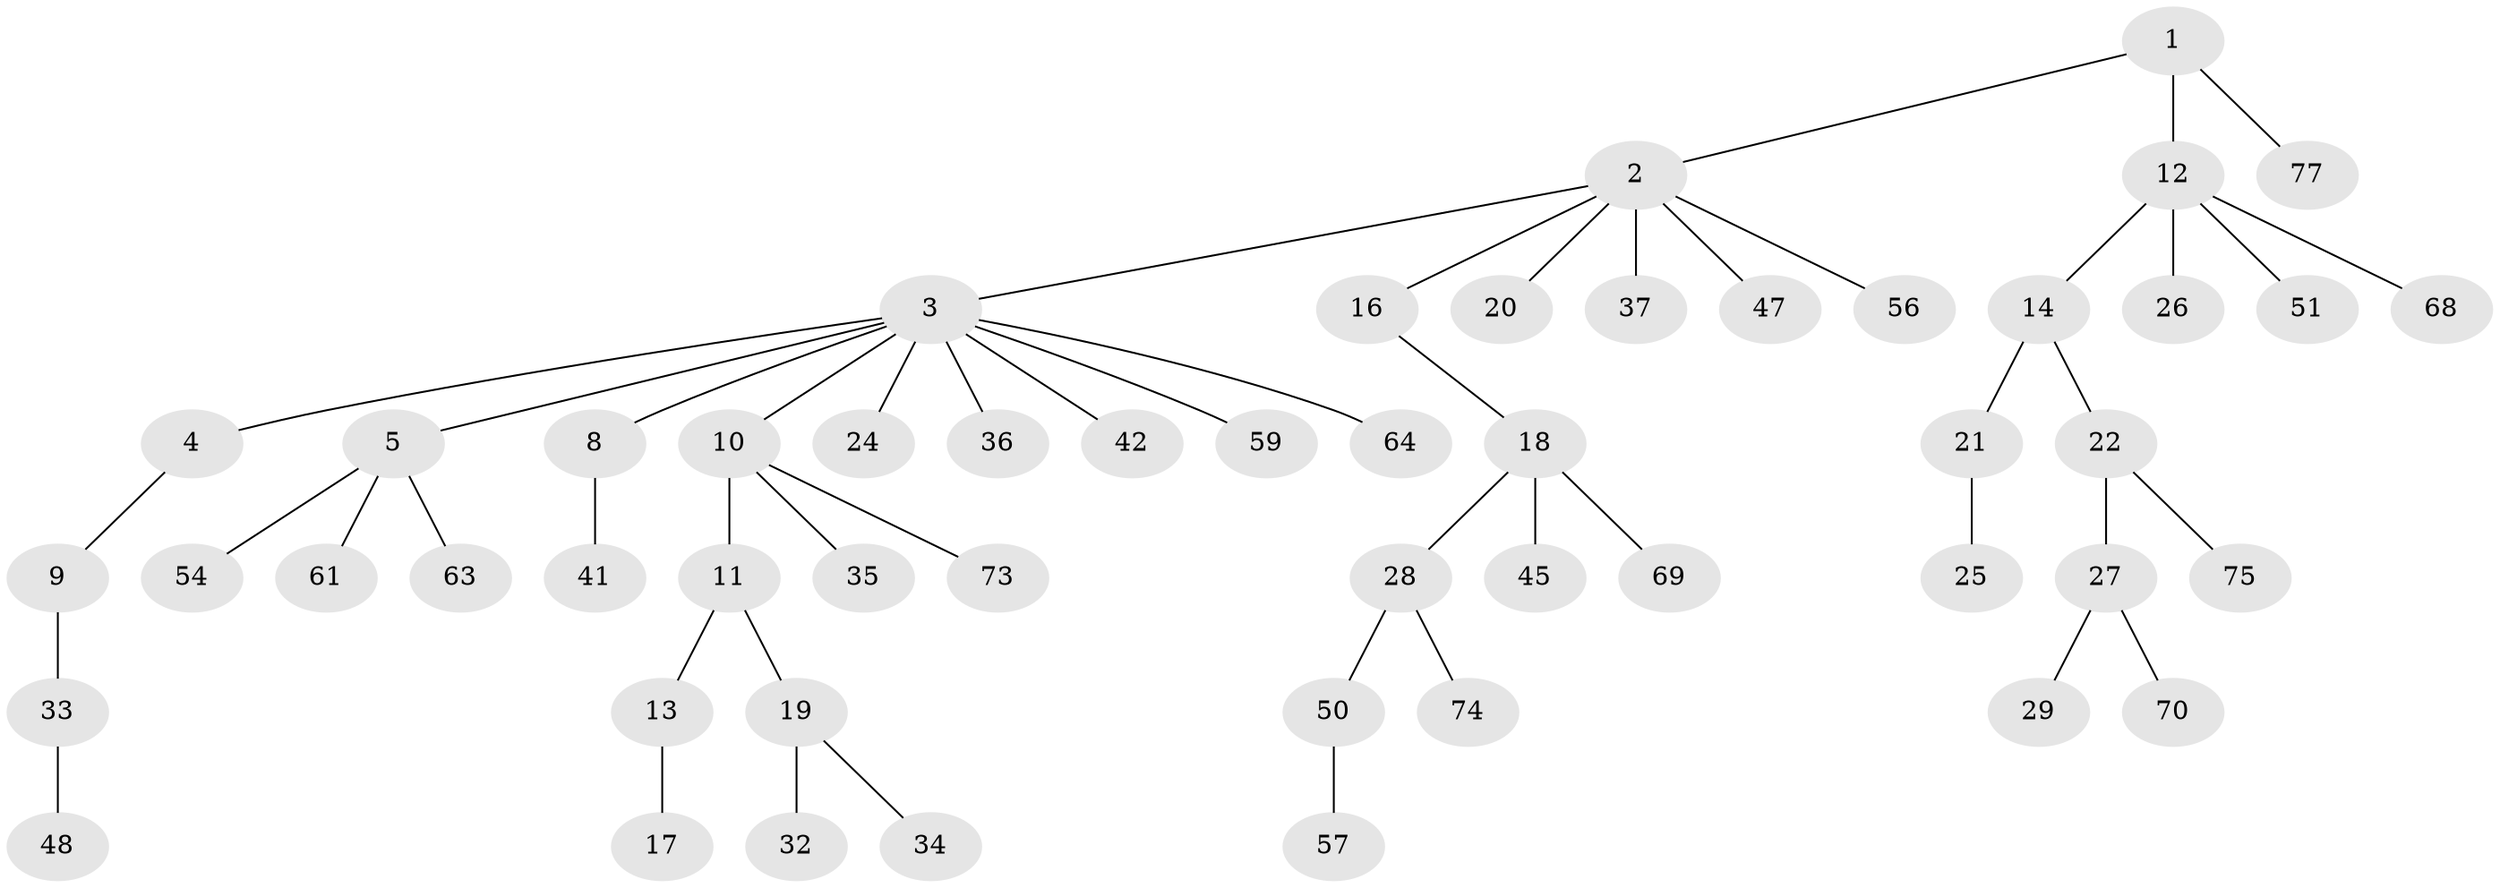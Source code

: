 // Generated by graph-tools (version 1.1) at 2025/24/03/03/25 07:24:07]
// undirected, 52 vertices, 51 edges
graph export_dot {
graph [start="1"]
  node [color=gray90,style=filled];
  1 [super="+31"];
  2 [super="+23"];
  3 [super="+52"];
  4 [super="+6"];
  5 [super="+7"];
  8;
  9;
  10 [super="+15"];
  11 [super="+44"];
  12 [super="+30"];
  13 [super="+72"];
  14 [super="+71"];
  16 [super="+62"];
  17;
  18 [super="+55"];
  19 [super="+49"];
  20;
  21;
  22 [super="+38"];
  24 [super="+40"];
  25 [super="+67"];
  26 [super="+46"];
  27 [super="+60"];
  28 [super="+43"];
  29;
  32;
  33 [super="+39"];
  34;
  35;
  36;
  37;
  41;
  42 [super="+58"];
  45;
  47 [super="+76"];
  48;
  50 [super="+53"];
  51 [super="+66"];
  54 [super="+65"];
  56;
  57;
  59;
  61;
  63;
  64;
  68;
  69;
  70;
  73;
  74;
  75;
  77;
  1 -- 2;
  1 -- 12;
  1 -- 77;
  2 -- 3;
  2 -- 16;
  2 -- 20;
  2 -- 37;
  2 -- 56;
  2 -- 47;
  3 -- 4;
  3 -- 5;
  3 -- 8;
  3 -- 10;
  3 -- 24;
  3 -- 36;
  3 -- 42;
  3 -- 59;
  3 -- 64;
  4 -- 9;
  5 -- 54;
  5 -- 61;
  5 -- 63;
  8 -- 41;
  9 -- 33;
  10 -- 11;
  10 -- 35;
  10 -- 73;
  11 -- 13;
  11 -- 19;
  12 -- 14;
  12 -- 26;
  12 -- 68;
  12 -- 51;
  13 -- 17;
  14 -- 21;
  14 -- 22;
  16 -- 18;
  18 -- 28;
  18 -- 45;
  18 -- 69;
  19 -- 32;
  19 -- 34;
  21 -- 25;
  22 -- 27;
  22 -- 75;
  27 -- 29;
  27 -- 70;
  28 -- 50;
  28 -- 74;
  33 -- 48;
  50 -- 57;
}
